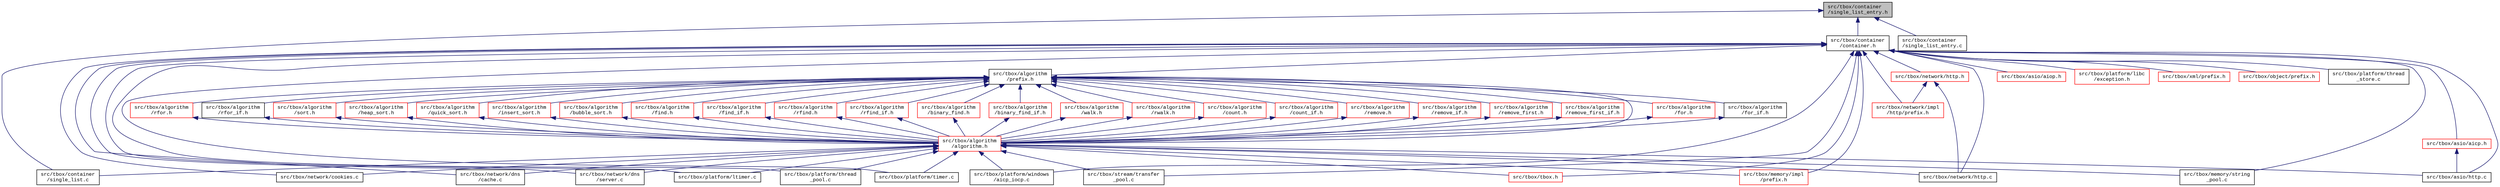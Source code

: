 digraph "src/tbox/container/single_list_entry.h"
{
  edge [fontname="CourierNew",fontsize="10",labelfontname="CourierNew",labelfontsize="10"];
  node [fontname="CourierNew",fontsize="10",shape=record];
  Node1 [label="src/tbox/container\l/single_list_entry.h",height=0.2,width=0.4,color="black", fillcolor="grey75", style="filled" fontcolor="black"];
  Node1 -> Node2 [dir="back",color="midnightblue",fontsize="10",style="solid",fontname="CourierNew"];
  Node2 [label="src/tbox/container\l/container.h",height=0.2,width=0.4,color="black", fillcolor="white", style="filled",URL="$d4/ddd/container_8h.html"];
  Node2 -> Node3 [dir="back",color="midnightblue",fontsize="10",style="solid",fontname="CourierNew"];
  Node3 [label="src/tbox/algorithm\l/prefix.h",height=0.2,width=0.4,color="black", fillcolor="white", style="filled",URL="$d6/dce/algorithm_2prefix_8h_source.html"];
  Node3 -> Node4 [dir="back",color="midnightblue",fontsize="10",style="solid",fontname="CourierNew"];
  Node4 [label="src/tbox/algorithm\l/algorithm.h",height=0.2,width=0.4,color="red", fillcolor="white", style="filled",URL="$df/dd9/algorithm_8h.html"];
  Node4 -> Node5 [dir="back",color="midnightblue",fontsize="10",style="solid",fontname="CourierNew"];
  Node5 [label="src/tbox/asio/http.c",height=0.2,width=0.4,color="black", fillcolor="white", style="filled",URL="$dc/d2c/asio_2http_8c_source.html"];
  Node4 -> Node6 [dir="back",color="midnightblue",fontsize="10",style="solid",fontname="CourierNew"];
  Node6 [label="src/tbox/container\l/single_list.c",height=0.2,width=0.4,color="black", fillcolor="white", style="filled",URL="$d6/dc3/single__list_8c.html"];
  Node4 -> Node7 [dir="back",color="midnightblue",fontsize="10",style="solid",fontname="CourierNew"];
  Node7 [label="src/tbox/memory/impl\l/prefix.h",height=0.2,width=0.4,color="red", fillcolor="white", style="filled",URL="$d8/dad/memory_2impl_2prefix_8h_source.html"];
  Node4 -> Node8 [dir="back",color="midnightblue",fontsize="10",style="solid",fontname="CourierNew"];
  Node8 [label="src/tbox/memory/string\l_pool.c",height=0.2,width=0.4,color="black", fillcolor="white", style="filled",URL="$d3/d3f/string__pool_8c.html"];
  Node4 -> Node9 [dir="back",color="midnightblue",fontsize="10",style="solid",fontname="CourierNew"];
  Node9 [label="src/tbox/network/cookies.c",height=0.2,width=0.4,color="black", fillcolor="white", style="filled",URL="$db/d79/cookies_8c.html"];
  Node4 -> Node10 [dir="back",color="midnightblue",fontsize="10",style="solid",fontname="CourierNew"];
  Node10 [label="src/tbox/network/dns\l/cache.c",height=0.2,width=0.4,color="black", fillcolor="white", style="filled",URL="$d0/d49/network_2dns_2cache_8c_source.html"];
  Node4 -> Node11 [dir="back",color="midnightblue",fontsize="10",style="solid",fontname="CourierNew"];
  Node11 [label="src/tbox/network/dns\l/server.c",height=0.2,width=0.4,color="black", fillcolor="white", style="filled",URL="$d1/d20/server_8c.html"];
  Node4 -> Node12 [dir="back",color="midnightblue",fontsize="10",style="solid",fontname="CourierNew"];
  Node12 [label="src/tbox/network/http.c",height=0.2,width=0.4,color="black", fillcolor="white", style="filled",URL="$d1/daa/network_2http_8c_source.html"];
  Node4 -> Node13 [dir="back",color="midnightblue",fontsize="10",style="solid",fontname="CourierNew"];
  Node13 [label="src/tbox/platform/ltimer.c",height=0.2,width=0.4,color="black", fillcolor="white", style="filled",URL="$d7/d10/ltimer_8c.html"];
  Node4 -> Node14 [dir="back",color="midnightblue",fontsize="10",style="solid",fontname="CourierNew"];
  Node14 [label="src/tbox/platform/thread\l_pool.c",height=0.2,width=0.4,color="black", fillcolor="white", style="filled",URL="$db/d84/thread__pool_8c.html"];
  Node4 -> Node15 [dir="back",color="midnightblue",fontsize="10",style="solid",fontname="CourierNew"];
  Node15 [label="src/tbox/platform/timer.c",height=0.2,width=0.4,color="black", fillcolor="white", style="filled",URL="$df/d41/timer_8c.html"];
  Node4 -> Node16 [dir="back",color="midnightblue",fontsize="10",style="solid",fontname="CourierNew"];
  Node16 [label="src/tbox/platform/windows\l/aicp_iocp.c",height=0.2,width=0.4,color="black", fillcolor="white", style="filled",URL="$da/d07/aicp__iocp_8c.html"];
  Node4 -> Node17 [dir="back",color="midnightblue",fontsize="10",style="solid",fontname="CourierNew"];
  Node17 [label="src/tbox/stream/transfer\l_pool.c",height=0.2,width=0.4,color="black", fillcolor="white", style="filled",URL="$d0/d9e/transfer__pool_8c.html"];
  Node4 -> Node18 [dir="back",color="midnightblue",fontsize="10",style="solid",fontname="CourierNew"];
  Node18 [label="src/tbox/tbox.h",height=0.2,width=0.4,color="red", fillcolor="white", style="filled",URL="$da/dec/tbox_8h.html"];
  Node3 -> Node19 [dir="back",color="midnightblue",fontsize="10",style="solid",fontname="CourierNew"];
  Node19 [label="src/tbox/algorithm\l/for.h",height=0.2,width=0.4,color="red", fillcolor="white", style="filled",URL="$d5/da8/for_8h.html"];
  Node19 -> Node4 [dir="back",color="midnightblue",fontsize="10",style="solid",fontname="CourierNew"];
  Node3 -> Node20 [dir="back",color="midnightblue",fontsize="10",style="solid",fontname="CourierNew"];
  Node20 [label="src/tbox/algorithm\l/for_if.h",height=0.2,width=0.4,color="black", fillcolor="white", style="filled",URL="$dd/de1/for__if_8h.html"];
  Node20 -> Node4 [dir="back",color="midnightblue",fontsize="10",style="solid",fontname="CourierNew"];
  Node3 -> Node21 [dir="back",color="midnightblue",fontsize="10",style="solid",fontname="CourierNew"];
  Node21 [label="src/tbox/algorithm\l/rfor.h",height=0.2,width=0.4,color="red", fillcolor="white", style="filled",URL="$d9/d21/rfor_8h.html"];
  Node21 -> Node4 [dir="back",color="midnightblue",fontsize="10",style="solid",fontname="CourierNew"];
  Node3 -> Node22 [dir="back",color="midnightblue",fontsize="10",style="solid",fontname="CourierNew"];
  Node22 [label="src/tbox/algorithm\l/rfor_if.h",height=0.2,width=0.4,color="black", fillcolor="white", style="filled",URL="$d7/d9c/rfor__if_8h.html"];
  Node22 -> Node4 [dir="back",color="midnightblue",fontsize="10",style="solid",fontname="CourierNew"];
  Node3 -> Node23 [dir="back",color="midnightblue",fontsize="10",style="solid",fontname="CourierNew"];
  Node23 [label="src/tbox/algorithm\l/sort.h",height=0.2,width=0.4,color="red", fillcolor="white", style="filled",URL="$d7/d50/sort_8h.html"];
  Node23 -> Node4 [dir="back",color="midnightblue",fontsize="10",style="solid",fontname="CourierNew"];
  Node3 -> Node24 [dir="back",color="midnightblue",fontsize="10",style="solid",fontname="CourierNew"];
  Node24 [label="src/tbox/algorithm\l/heap_sort.h",height=0.2,width=0.4,color="red", fillcolor="white", style="filled",URL="$d4/dfb/heap__sort_8h.html"];
  Node24 -> Node4 [dir="back",color="midnightblue",fontsize="10",style="solid",fontname="CourierNew"];
  Node3 -> Node25 [dir="back",color="midnightblue",fontsize="10",style="solid",fontname="CourierNew"];
  Node25 [label="src/tbox/algorithm\l/quick_sort.h",height=0.2,width=0.4,color="red", fillcolor="white", style="filled",URL="$d6/da1/quick__sort_8h.html"];
  Node25 -> Node4 [dir="back",color="midnightblue",fontsize="10",style="solid",fontname="CourierNew"];
  Node3 -> Node26 [dir="back",color="midnightblue",fontsize="10",style="solid",fontname="CourierNew"];
  Node26 [label="src/tbox/algorithm\l/insert_sort.h",height=0.2,width=0.4,color="red", fillcolor="white", style="filled",URL="$d0/d3a/insert__sort_8h.html"];
  Node26 -> Node4 [dir="back",color="midnightblue",fontsize="10",style="solid",fontname="CourierNew"];
  Node3 -> Node27 [dir="back",color="midnightblue",fontsize="10",style="solid",fontname="CourierNew"];
  Node27 [label="src/tbox/algorithm\l/bubble_sort.h",height=0.2,width=0.4,color="red", fillcolor="white", style="filled",URL="$df/d49/bubble__sort_8h.html"];
  Node27 -> Node4 [dir="back",color="midnightblue",fontsize="10",style="solid",fontname="CourierNew"];
  Node3 -> Node28 [dir="back",color="midnightblue",fontsize="10",style="solid",fontname="CourierNew"];
  Node28 [label="src/tbox/algorithm\l/find.h",height=0.2,width=0.4,color="red", fillcolor="white", style="filled",URL="$d6/db2/find_8h.html"];
  Node28 -> Node4 [dir="back",color="midnightblue",fontsize="10",style="solid",fontname="CourierNew"];
  Node3 -> Node29 [dir="back",color="midnightblue",fontsize="10",style="solid",fontname="CourierNew"];
  Node29 [label="src/tbox/algorithm\l/find_if.h",height=0.2,width=0.4,color="red", fillcolor="white", style="filled",URL="$d1/d0f/find__if_8h.html"];
  Node29 -> Node4 [dir="back",color="midnightblue",fontsize="10",style="solid",fontname="CourierNew"];
  Node3 -> Node30 [dir="back",color="midnightblue",fontsize="10",style="solid",fontname="CourierNew"];
  Node30 [label="src/tbox/algorithm\l/rfind.h",height=0.2,width=0.4,color="red", fillcolor="white", style="filled",URL="$d5/d50/rfind_8h.html"];
  Node30 -> Node4 [dir="back",color="midnightblue",fontsize="10",style="solid",fontname="CourierNew"];
  Node3 -> Node31 [dir="back",color="midnightblue",fontsize="10",style="solid",fontname="CourierNew"];
  Node31 [label="src/tbox/algorithm\l/rfind_if.h",height=0.2,width=0.4,color="red", fillcolor="white", style="filled",URL="$da/d6d/rfind__if_8h.html"];
  Node31 -> Node4 [dir="back",color="midnightblue",fontsize="10",style="solid",fontname="CourierNew"];
  Node3 -> Node32 [dir="back",color="midnightblue",fontsize="10",style="solid",fontname="CourierNew"];
  Node32 [label="src/tbox/algorithm\l/binary_find.h",height=0.2,width=0.4,color="red", fillcolor="white", style="filled",URL="$da/d86/binary__find_8h.html"];
  Node32 -> Node4 [dir="back",color="midnightblue",fontsize="10",style="solid",fontname="CourierNew"];
  Node3 -> Node33 [dir="back",color="midnightblue",fontsize="10",style="solid",fontname="CourierNew"];
  Node33 [label="src/tbox/algorithm\l/binary_find_if.h",height=0.2,width=0.4,color="red", fillcolor="white", style="filled",URL="$da/d27/binary__find__if_8h.html"];
  Node33 -> Node4 [dir="back",color="midnightblue",fontsize="10",style="solid",fontname="CourierNew"];
  Node3 -> Node34 [dir="back",color="midnightblue",fontsize="10",style="solid",fontname="CourierNew"];
  Node34 [label="src/tbox/algorithm\l/walk.h",height=0.2,width=0.4,color="red", fillcolor="white", style="filled",URL="$de/d1a/walk_8h.html"];
  Node34 -> Node4 [dir="back",color="midnightblue",fontsize="10",style="solid",fontname="CourierNew"];
  Node3 -> Node35 [dir="back",color="midnightblue",fontsize="10",style="solid",fontname="CourierNew"];
  Node35 [label="src/tbox/algorithm\l/rwalk.h",height=0.2,width=0.4,color="red", fillcolor="white", style="filled",URL="$d8/d5a/rwalk_8h.html"];
  Node35 -> Node4 [dir="back",color="midnightblue",fontsize="10",style="solid",fontname="CourierNew"];
  Node3 -> Node36 [dir="back",color="midnightblue",fontsize="10",style="solid",fontname="CourierNew"];
  Node36 [label="src/tbox/algorithm\l/count.h",height=0.2,width=0.4,color="red", fillcolor="white", style="filled",URL="$d3/d6c/count_8h.html"];
  Node36 -> Node4 [dir="back",color="midnightblue",fontsize="10",style="solid",fontname="CourierNew"];
  Node3 -> Node37 [dir="back",color="midnightblue",fontsize="10",style="solid",fontname="CourierNew"];
  Node37 [label="src/tbox/algorithm\l/count_if.h",height=0.2,width=0.4,color="red", fillcolor="white", style="filled",URL="$d2/da2/count__if_8h.html"];
  Node37 -> Node4 [dir="back",color="midnightblue",fontsize="10",style="solid",fontname="CourierNew"];
  Node3 -> Node38 [dir="back",color="midnightblue",fontsize="10",style="solid",fontname="CourierNew"];
  Node38 [label="src/tbox/algorithm\l/remove.h",height=0.2,width=0.4,color="red", fillcolor="white", style="filled",URL="$df/d8a/remove_8h.html"];
  Node38 -> Node4 [dir="back",color="midnightblue",fontsize="10",style="solid",fontname="CourierNew"];
  Node3 -> Node39 [dir="back",color="midnightblue",fontsize="10",style="solid",fontname="CourierNew"];
  Node39 [label="src/tbox/algorithm\l/remove_if.h",height=0.2,width=0.4,color="red", fillcolor="white", style="filled",URL="$d5/d95/remove__if_8h.html"];
  Node39 -> Node4 [dir="back",color="midnightblue",fontsize="10",style="solid",fontname="CourierNew"];
  Node3 -> Node40 [dir="back",color="midnightblue",fontsize="10",style="solid",fontname="CourierNew"];
  Node40 [label="src/tbox/algorithm\l/remove_first.h",height=0.2,width=0.4,color="red", fillcolor="white", style="filled",URL="$d1/d49/remove__first_8h.html"];
  Node40 -> Node4 [dir="back",color="midnightblue",fontsize="10",style="solid",fontname="CourierNew"];
  Node3 -> Node41 [dir="back",color="midnightblue",fontsize="10",style="solid",fontname="CourierNew"];
  Node41 [label="src/tbox/algorithm\l/remove_first_if.h",height=0.2,width=0.4,color="red", fillcolor="white", style="filled",URL="$d1/d00/remove__first__if_8h.html"];
  Node41 -> Node4 [dir="back",color="midnightblue",fontsize="10",style="solid",fontname="CourierNew"];
  Node2 -> Node42 [dir="back",color="midnightblue",fontsize="10",style="solid",fontname="CourierNew"];
  Node42 [label="src/tbox/asio/aicp.h",height=0.2,width=0.4,color="red", fillcolor="white", style="filled",URL="$dd/dd5/aicp_8h.html"];
  Node42 -> Node5 [dir="back",color="midnightblue",fontsize="10",style="solid",fontname="CourierNew"];
  Node2 -> Node43 [dir="back",color="midnightblue",fontsize="10",style="solid",fontname="CourierNew"];
  Node43 [label="src/tbox/asio/aiop.h",height=0.2,width=0.4,color="red", fillcolor="white", style="filled",URL="$db/d08/aiop_8h.html"];
  Node2 -> Node44 [dir="back",color="midnightblue",fontsize="10",style="solid",fontname="CourierNew"];
  Node44 [label="src/tbox/platform/libc\l/exception.h",height=0.2,width=0.4,color="red", fillcolor="white", style="filled",URL="$dc/da7/libc_2exception_8h_source.html"];
  Node2 -> Node45 [dir="back",color="midnightblue",fontsize="10",style="solid",fontname="CourierNew"];
  Node45 [label="src/tbox/network/http.h",height=0.2,width=0.4,color="red", fillcolor="white", style="filled",URL="$d0/ded/network_2http_8h_source.html"];
  Node45 -> Node46 [dir="back",color="midnightblue",fontsize="10",style="solid",fontname="CourierNew"];
  Node46 [label="src/tbox/network/impl\l/http/prefix.h",height=0.2,width=0.4,color="red", fillcolor="white", style="filled",URL="$d7/d64/network_2impl_2http_2prefix_8h_source.html"];
  Node45 -> Node12 [dir="back",color="midnightblue",fontsize="10",style="solid",fontname="CourierNew"];
  Node2 -> Node5 [dir="back",color="midnightblue",fontsize="10",style="solid",fontname="CourierNew"];
  Node2 -> Node46 [dir="back",color="midnightblue",fontsize="10",style="solid",fontname="CourierNew"];
  Node2 -> Node47 [dir="back",color="midnightblue",fontsize="10",style="solid",fontname="CourierNew"];
  Node47 [label="src/tbox/xml/prefix.h",height=0.2,width=0.4,color="red", fillcolor="white", style="filled",URL="$d1/d9b/xml_2prefix_8h_source.html"];
  Node2 -> Node48 [dir="back",color="midnightblue",fontsize="10",style="solid",fontname="CourierNew"];
  Node48 [label="src/tbox/object/prefix.h",height=0.2,width=0.4,color="red", fillcolor="white", style="filled",URL="$d7/d74/object_2prefix_8h_source.html"];
  Node2 -> Node7 [dir="back",color="midnightblue",fontsize="10",style="solid",fontname="CourierNew"];
  Node2 -> Node8 [dir="back",color="midnightblue",fontsize="10",style="solid",fontname="CourierNew"];
  Node2 -> Node9 [dir="back",color="midnightblue",fontsize="10",style="solid",fontname="CourierNew"];
  Node2 -> Node10 [dir="back",color="midnightblue",fontsize="10",style="solid",fontname="CourierNew"];
  Node2 -> Node11 [dir="back",color="midnightblue",fontsize="10",style="solid",fontname="CourierNew"];
  Node2 -> Node12 [dir="back",color="midnightblue",fontsize="10",style="solid",fontname="CourierNew"];
  Node2 -> Node13 [dir="back",color="midnightblue",fontsize="10",style="solid",fontname="CourierNew"];
  Node2 -> Node14 [dir="back",color="midnightblue",fontsize="10",style="solid",fontname="CourierNew"];
  Node2 -> Node49 [dir="back",color="midnightblue",fontsize="10",style="solid",fontname="CourierNew"];
  Node49 [label="src/tbox/platform/thread\l_store.c",height=0.2,width=0.4,color="black", fillcolor="white", style="filled",URL="$d6/dfa/thread__store_8c_source.html"];
  Node2 -> Node15 [dir="back",color="midnightblue",fontsize="10",style="solid",fontname="CourierNew"];
  Node2 -> Node16 [dir="back",color="midnightblue",fontsize="10",style="solid",fontname="CourierNew"];
  Node2 -> Node17 [dir="back",color="midnightblue",fontsize="10",style="solid",fontname="CourierNew"];
  Node2 -> Node18 [dir="back",color="midnightblue",fontsize="10",style="solid",fontname="CourierNew"];
  Node1 -> Node6 [dir="back",color="midnightblue",fontsize="10",style="solid",fontname="CourierNew"];
  Node1 -> Node50 [dir="back",color="midnightblue",fontsize="10",style="solid",fontname="CourierNew"];
  Node50 [label="src/tbox/container\l/single_list_entry.c",height=0.2,width=0.4,color="black", fillcolor="white", style="filled",URL="$d1/d10/single__list__entry_8c.html"];
}
